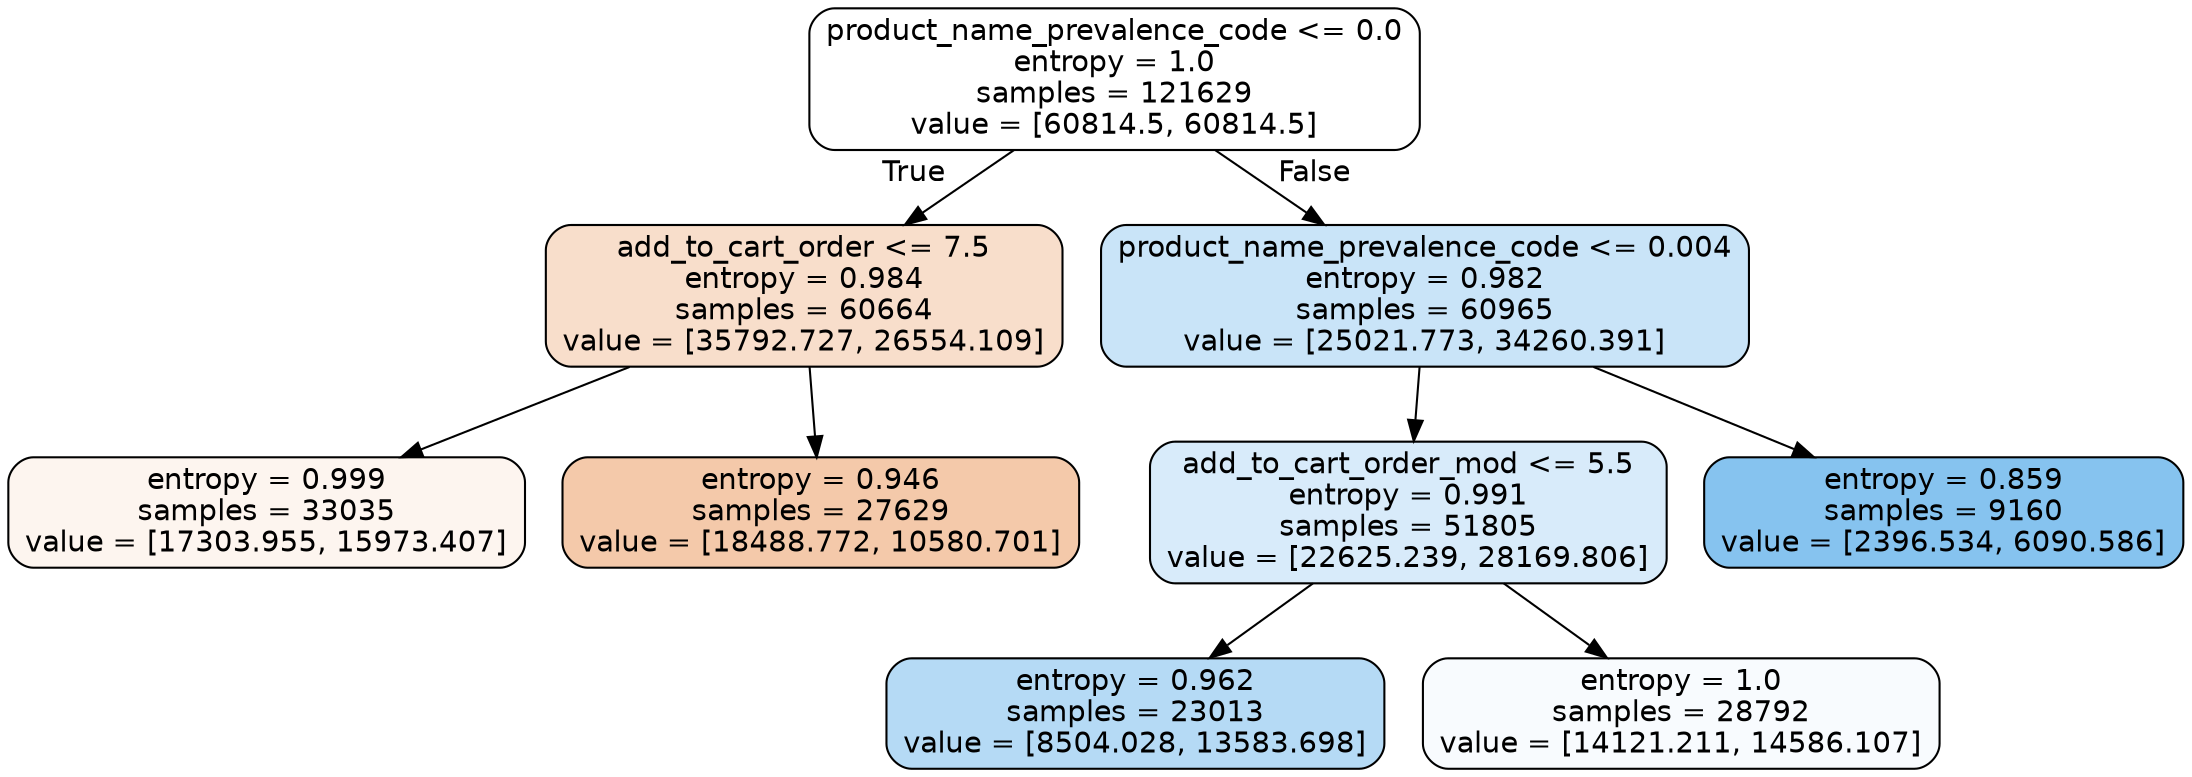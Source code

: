 digraph Tree {
node [shape=box, style="filled, rounded", color="black", fontname=helvetica] ;
edge [fontname=helvetica] ;
0 [label="product_name_prevalence_code <= 0.0\nentropy = 1.0\nsamples = 121629\nvalue = [60814.5, 60814.5]", fillcolor="#399de500"] ;
1 [label="add_to_cart_order <= 7.5\nentropy = 0.984\nsamples = 60664\nvalue = [35792.727, 26554.109]", fillcolor="#e5813942"] ;
0 -> 1 [labeldistance=2.5, labelangle=45, headlabel="True"] ;
2 [label="entropy = 0.999\nsamples = 33035\nvalue = [17303.955, 15973.407]", fillcolor="#e5813914"] ;
1 -> 2 ;
21059 [label="entropy = 0.946\nsamples = 27629\nvalue = [18488.772, 10580.701]", fillcolor="#e581396d"] ;
1 -> 21059 ;
38294 [label="product_name_prevalence_code <= 0.004\nentropy = 0.982\nsamples = 60965\nvalue = [25021.773, 34260.391]", fillcolor="#399de545"] ;
0 -> 38294 [labeldistance=2.5, labelangle=-45, headlabel="False"] ;
38295 [label="add_to_cart_order_mod <= 5.5\nentropy = 0.991\nsamples = 51805\nvalue = [22625.239, 28169.806]", fillcolor="#399de532"] ;
38294 -> 38295 ;
38296 [label="entropy = 0.962\nsamples = 23013\nvalue = [8504.028, 13583.698]", fillcolor="#399de55f"] ;
38295 -> 38296 ;
53825 [label="entropy = 1.0\nsamples = 28792\nvalue = [14121.211, 14586.107]", fillcolor="#399de508"] ;
38295 -> 53825 ;
73982 [label="entropy = 0.859\nsamples = 9160\nvalue = [2396.534, 6090.586]", fillcolor="#399de59b"] ;
38294 -> 73982 ;
}